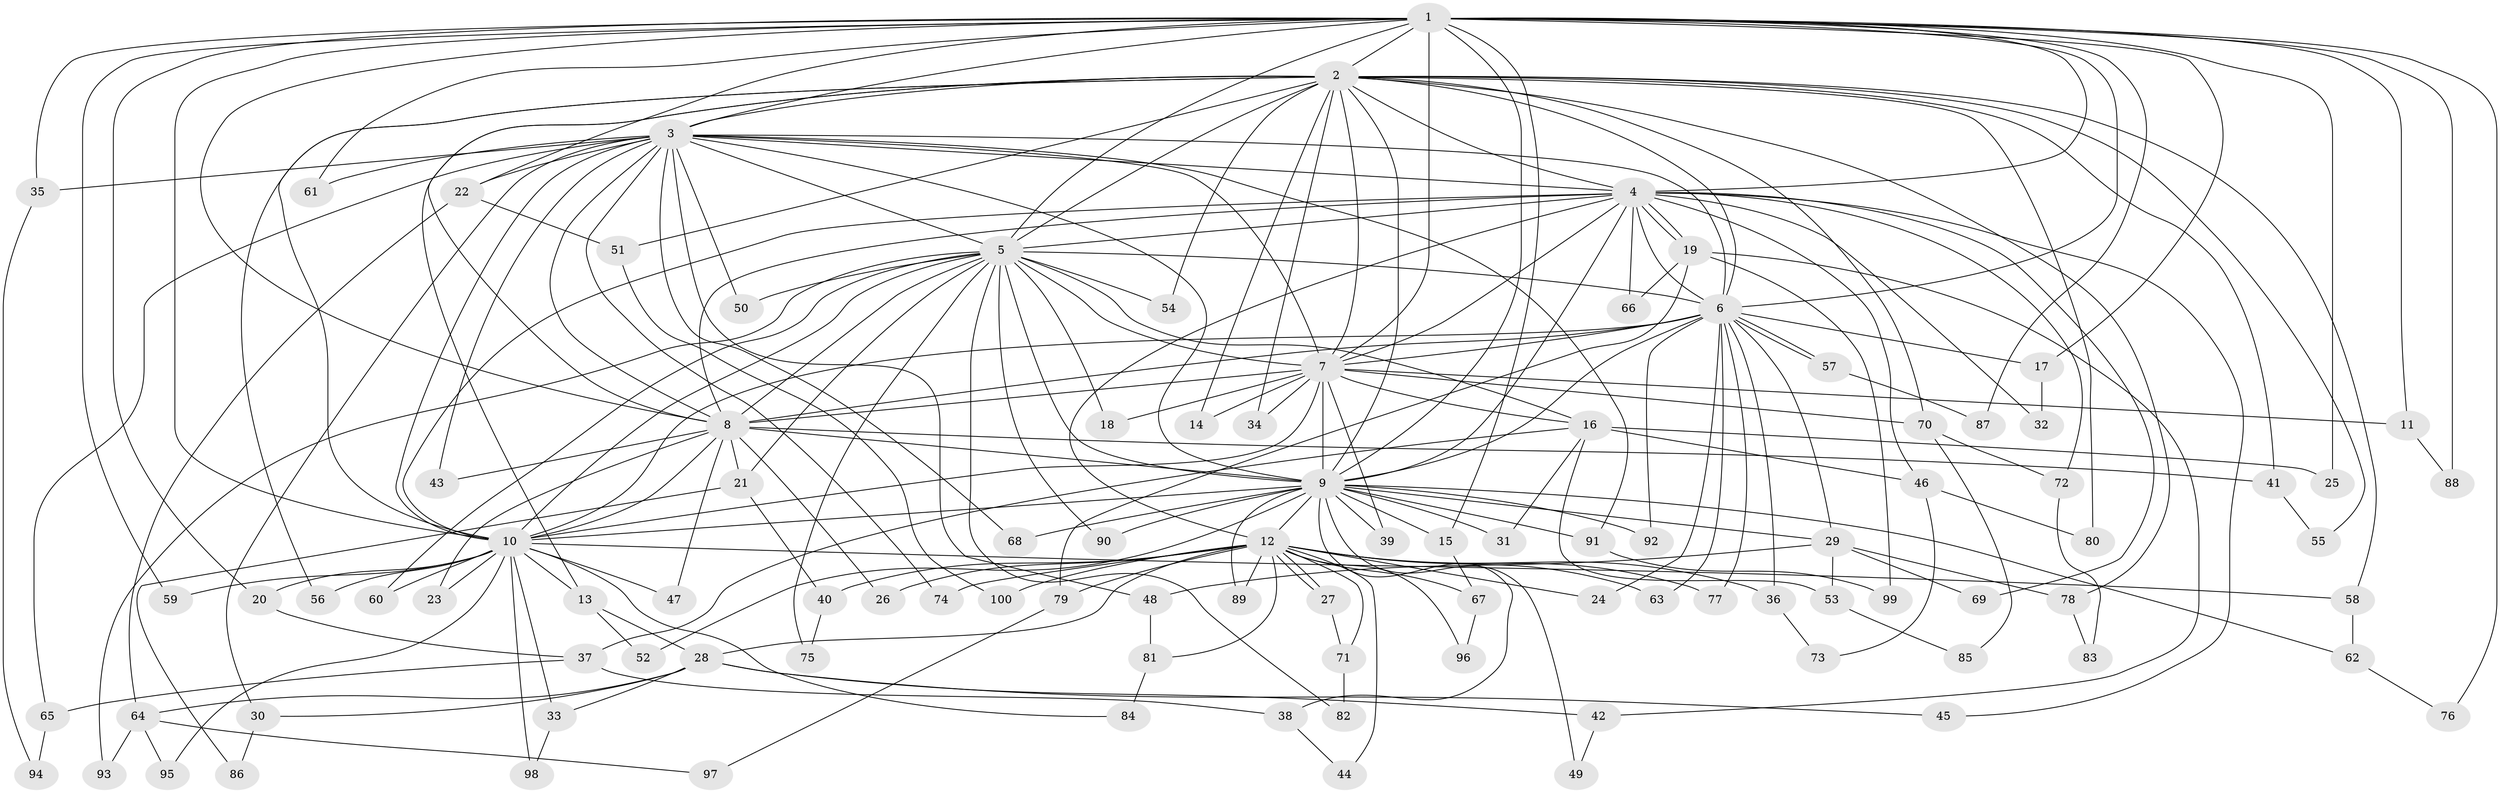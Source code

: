 // coarse degree distribution, {19: 0.013513513513513514, 16: 0.013513513513513514, 18: 0.013513513513513514, 17: 0.04054054054054054, 31: 0.013513513513513514, 13: 0.013513513513513514, 12: 0.013513513513513514, 21: 0.013513513513513514, 4: 0.05405405405405406, 3: 0.24324324324324326, 9: 0.013513513513513514, 2: 0.4594594594594595, 5: 0.04054054054054054, 8: 0.013513513513513514, 7: 0.013513513513513514, 1: 0.02702702702702703}
// Generated by graph-tools (version 1.1) at 2025/51/02/27/25 19:51:43]
// undirected, 100 vertices, 225 edges
graph export_dot {
graph [start="1"]
  node [color=gray90,style=filled];
  1;
  2;
  3;
  4;
  5;
  6;
  7;
  8;
  9;
  10;
  11;
  12;
  13;
  14;
  15;
  16;
  17;
  18;
  19;
  20;
  21;
  22;
  23;
  24;
  25;
  26;
  27;
  28;
  29;
  30;
  31;
  32;
  33;
  34;
  35;
  36;
  37;
  38;
  39;
  40;
  41;
  42;
  43;
  44;
  45;
  46;
  47;
  48;
  49;
  50;
  51;
  52;
  53;
  54;
  55;
  56;
  57;
  58;
  59;
  60;
  61;
  62;
  63;
  64;
  65;
  66;
  67;
  68;
  69;
  70;
  71;
  72;
  73;
  74;
  75;
  76;
  77;
  78;
  79;
  80;
  81;
  82;
  83;
  84;
  85;
  86;
  87;
  88;
  89;
  90;
  91;
  92;
  93;
  94;
  95;
  96;
  97;
  98;
  99;
  100;
  1 -- 2;
  1 -- 3;
  1 -- 4;
  1 -- 5;
  1 -- 6;
  1 -- 7;
  1 -- 8;
  1 -- 9;
  1 -- 10;
  1 -- 11;
  1 -- 15;
  1 -- 17;
  1 -- 20;
  1 -- 22;
  1 -- 25;
  1 -- 35;
  1 -- 59;
  1 -- 61;
  1 -- 76;
  1 -- 87;
  1 -- 88;
  2 -- 3;
  2 -- 4;
  2 -- 5;
  2 -- 6;
  2 -- 7;
  2 -- 8;
  2 -- 9;
  2 -- 10;
  2 -- 13;
  2 -- 14;
  2 -- 34;
  2 -- 41;
  2 -- 51;
  2 -- 54;
  2 -- 55;
  2 -- 56;
  2 -- 58;
  2 -- 70;
  2 -- 78;
  2 -- 80;
  3 -- 4;
  3 -- 5;
  3 -- 6;
  3 -- 7;
  3 -- 8;
  3 -- 9;
  3 -- 10;
  3 -- 22;
  3 -- 30;
  3 -- 35;
  3 -- 43;
  3 -- 48;
  3 -- 50;
  3 -- 61;
  3 -- 65;
  3 -- 68;
  3 -- 74;
  3 -- 91;
  4 -- 5;
  4 -- 6;
  4 -- 7;
  4 -- 8;
  4 -- 9;
  4 -- 10;
  4 -- 12;
  4 -- 19;
  4 -- 19;
  4 -- 32;
  4 -- 45;
  4 -- 46;
  4 -- 66;
  4 -- 69;
  4 -- 72;
  5 -- 6;
  5 -- 7;
  5 -- 8;
  5 -- 9;
  5 -- 10;
  5 -- 16;
  5 -- 18;
  5 -- 21;
  5 -- 50;
  5 -- 54;
  5 -- 60;
  5 -- 75;
  5 -- 82;
  5 -- 90;
  5 -- 93;
  6 -- 7;
  6 -- 8;
  6 -- 9;
  6 -- 10;
  6 -- 17;
  6 -- 24;
  6 -- 29;
  6 -- 36;
  6 -- 57;
  6 -- 57;
  6 -- 63;
  6 -- 77;
  6 -- 92;
  7 -- 8;
  7 -- 9;
  7 -- 10;
  7 -- 11;
  7 -- 14;
  7 -- 16;
  7 -- 18;
  7 -- 34;
  7 -- 39;
  7 -- 70;
  8 -- 9;
  8 -- 10;
  8 -- 21;
  8 -- 23;
  8 -- 26;
  8 -- 41;
  8 -- 43;
  8 -- 47;
  9 -- 10;
  9 -- 12;
  9 -- 15;
  9 -- 29;
  9 -- 31;
  9 -- 38;
  9 -- 39;
  9 -- 49;
  9 -- 52;
  9 -- 62;
  9 -- 68;
  9 -- 89;
  9 -- 90;
  9 -- 91;
  9 -- 92;
  10 -- 13;
  10 -- 20;
  10 -- 23;
  10 -- 33;
  10 -- 47;
  10 -- 56;
  10 -- 58;
  10 -- 59;
  10 -- 60;
  10 -- 84;
  10 -- 95;
  10 -- 98;
  11 -- 88;
  12 -- 24;
  12 -- 26;
  12 -- 27;
  12 -- 27;
  12 -- 28;
  12 -- 36;
  12 -- 40;
  12 -- 44;
  12 -- 63;
  12 -- 67;
  12 -- 71;
  12 -- 74;
  12 -- 77;
  12 -- 79;
  12 -- 81;
  12 -- 89;
  12 -- 96;
  12 -- 100;
  13 -- 28;
  13 -- 52;
  15 -- 67;
  16 -- 25;
  16 -- 31;
  16 -- 37;
  16 -- 46;
  16 -- 53;
  17 -- 32;
  19 -- 42;
  19 -- 66;
  19 -- 79;
  19 -- 99;
  20 -- 37;
  21 -- 40;
  21 -- 86;
  22 -- 51;
  22 -- 64;
  27 -- 71;
  28 -- 30;
  28 -- 33;
  28 -- 42;
  28 -- 45;
  28 -- 64;
  29 -- 48;
  29 -- 53;
  29 -- 69;
  29 -- 78;
  30 -- 86;
  33 -- 98;
  35 -- 94;
  36 -- 73;
  37 -- 38;
  37 -- 65;
  38 -- 44;
  40 -- 75;
  41 -- 55;
  42 -- 49;
  46 -- 73;
  46 -- 80;
  48 -- 81;
  51 -- 100;
  53 -- 85;
  57 -- 87;
  58 -- 62;
  62 -- 76;
  64 -- 93;
  64 -- 95;
  64 -- 97;
  65 -- 94;
  67 -- 96;
  70 -- 72;
  70 -- 85;
  71 -- 82;
  72 -- 83;
  78 -- 83;
  79 -- 97;
  81 -- 84;
  91 -- 99;
}
